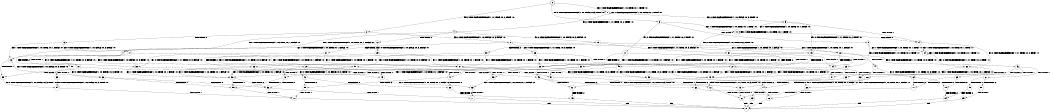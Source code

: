 digraph BCG {
size = "7, 10.5";
center = TRUE;
node [shape = circle];
0 [peripheries = 2];
0 -> 1 [label = "EX !1 !ATOMIC_EXCH_BRANCH (1, +0, TRUE, +0, 1, TRUE) !:0:"];
0 -> 2 [label = "EX !2 !ATOMIC_EXCH_BRANCH (1, +1, TRUE, +0, 2, TRUE) !:0:"];
0 -> 3 [label = "EX !0 !ATOMIC_EXCH_BRANCH (1, +0, FALSE, +0, 3, TRUE) !:0:"];
1 -> 4 [label = "EX !2 !ATOMIC_EXCH_BRANCH (1, +1, TRUE, +0, 2, TRUE) !:0:"];
1 -> 5 [label = "EX !0 !ATOMIC_EXCH_BRANCH (1, +0, FALSE, +0, 3, TRUE) !:0:"];
1 -> 1 [label = "EX !1 !ATOMIC_EXCH_BRANCH (1, +0, TRUE, +0, 1, TRUE) !:0:"];
2 -> 6 [label = "TERMINATE !2"];
2 -> 7 [label = "EX !1 !ATOMIC_EXCH_BRANCH (1, +0, TRUE, +0, 1, FALSE) !:0:"];
2 -> 8 [label = "EX !0 !ATOMIC_EXCH_BRANCH (1, +0, FALSE, +0, 3, FALSE) !:0:"];
3 -> 9 [label = "TERMINATE !0"];
3 -> 10 [label = "EX !1 !ATOMIC_EXCH_BRANCH (1, +0, TRUE, +0, 1, TRUE) !:0:"];
3 -> 11 [label = "EX !2 !ATOMIC_EXCH_BRANCH (1, +1, TRUE, +0, 2, TRUE) !:0:"];
4 -> 12 [label = "TERMINATE !2"];
4 -> 13 [label = "EX !0 !ATOMIC_EXCH_BRANCH (1, +0, FALSE, +0, 3, FALSE) !:0:"];
4 -> 7 [label = "EX !1 !ATOMIC_EXCH_BRANCH (1, +0, TRUE, +0, 1, FALSE) !:0:"];
5 -> 14 [label = "TERMINATE !0"];
5 -> 15 [label = "EX !2 !ATOMIC_EXCH_BRANCH (1, +1, TRUE, +0, 2, TRUE) !:0:"];
5 -> 10 [label = "EX !1 !ATOMIC_EXCH_BRANCH (1, +0, TRUE, +0, 1, TRUE) !:0:"];
6 -> 16 [label = "EX !1 !ATOMIC_EXCH_BRANCH (1, +0, TRUE, +0, 1, FALSE) !:0:"];
6 -> 17 [label = "EX !0 !ATOMIC_EXCH_BRANCH (1, +0, FALSE, +0, 3, FALSE) !:0:"];
7 -> 18 [label = "TERMINATE !1"];
7 -> 19 [label = "TERMINATE !2"];
7 -> 20 [label = "EX !0 !ATOMIC_EXCH_BRANCH (1, +0, FALSE, +0, 3, TRUE) !:0:"];
8 -> 21 [label = "TERMINATE !2"];
8 -> 22 [label = "EX !1 !ATOMIC_EXCH_BRANCH (1, +0, TRUE, +0, 1, FALSE) !:0:"];
8 -> 23 [label = "EX !0 !ATOMIC_EXCH_BRANCH (1, +1, TRUE, +0, 3, FALSE) !:0:"];
9 -> 24 [label = "EX !1 !ATOMIC_EXCH_BRANCH (1, +0, TRUE, +0, 1, TRUE) !:1:"];
9 -> 25 [label = "EX !2 !ATOMIC_EXCH_BRANCH (1, +1, TRUE, +0, 2, TRUE) !:1:"];
10 -> 14 [label = "TERMINATE !0"];
10 -> 15 [label = "EX !2 !ATOMIC_EXCH_BRANCH (1, +1, TRUE, +0, 2, TRUE) !:0:"];
10 -> 10 [label = "EX !1 !ATOMIC_EXCH_BRANCH (1, +0, TRUE, +0, 1, TRUE) !:0:"];
11 -> 26 [label = "TERMINATE !2"];
11 -> 27 [label = "TERMINATE !0"];
11 -> 28 [label = "EX !1 !ATOMIC_EXCH_BRANCH (1, +0, TRUE, +0, 1, FALSE) !:0:"];
12 -> 29 [label = "EX !0 !ATOMIC_EXCH_BRANCH (1, +0, FALSE, +0, 3, FALSE) !:0:"];
12 -> 16 [label = "EX !1 !ATOMIC_EXCH_BRANCH (1, +0, TRUE, +0, 1, FALSE) !:0:"];
13 -> 30 [label = "TERMINATE !2"];
13 -> 22 [label = "EX !1 !ATOMIC_EXCH_BRANCH (1, +0, TRUE, +0, 1, FALSE) !:0:"];
13 -> 31 [label = "EX !0 !ATOMIC_EXCH_BRANCH (1, +1, TRUE, +0, 3, FALSE) !:0:"];
14 -> 32 [label = "EX !2 !ATOMIC_EXCH_BRANCH (1, +1, TRUE, +0, 2, TRUE) !:1:"];
14 -> 24 [label = "EX !1 !ATOMIC_EXCH_BRANCH (1, +0, TRUE, +0, 1, TRUE) !:1:"];
15 -> 33 [label = "TERMINATE !2"];
15 -> 34 [label = "TERMINATE !0"];
15 -> 28 [label = "EX !1 !ATOMIC_EXCH_BRANCH (1, +0, TRUE, +0, 1, FALSE) !:0:"];
16 -> 35 [label = "TERMINATE !1"];
16 -> 36 [label = "EX !0 !ATOMIC_EXCH_BRANCH (1, +0, FALSE, +0, 3, TRUE) !:0:"];
17 -> 37 [label = "EX !1 !ATOMIC_EXCH_BRANCH (1, +0, TRUE, +0, 1, FALSE) !:0:"];
17 -> 38 [label = "EX !0 !ATOMIC_EXCH_BRANCH (1, +1, TRUE, +0, 3, FALSE) !:0:"];
18 -> 39 [label = "TERMINATE !2"];
18 -> 40 [label = "EX !0 !ATOMIC_EXCH_BRANCH (1, +0, FALSE, +0, 3, TRUE) !:0:"];
19 -> 35 [label = "TERMINATE !1"];
19 -> 36 [label = "EX !0 !ATOMIC_EXCH_BRANCH (1, +0, FALSE, +0, 3, TRUE) !:0:"];
20 -> 41 [label = "TERMINATE !1"];
20 -> 42 [label = "TERMINATE !2"];
20 -> 43 [label = "TERMINATE !0"];
21 -> 37 [label = "EX !1 !ATOMIC_EXCH_BRANCH (1, +0, TRUE, +0, 1, FALSE) !:0:"];
21 -> 38 [label = "EX !0 !ATOMIC_EXCH_BRANCH (1, +1, TRUE, +0, 3, FALSE) !:0:"];
22 -> 44 [label = "TERMINATE !1"];
22 -> 45 [label = "TERMINATE !2"];
22 -> 46 [label = "EX !0 !ATOMIC_EXCH_BRANCH (1, +1, TRUE, +0, 3, TRUE) !:0:"];
23 -> 26 [label = "TERMINATE !2"];
23 -> 27 [label = "TERMINATE !0"];
23 -> 28 [label = "EX !1 !ATOMIC_EXCH_BRANCH (1, +0, TRUE, +0, 1, FALSE) !:0:"];
24 -> 32 [label = "EX !2 !ATOMIC_EXCH_BRANCH (1, +1, TRUE, +0, 2, TRUE) !:1:"];
24 -> 24 [label = "EX !1 !ATOMIC_EXCH_BRANCH (1, +0, TRUE, +0, 1, TRUE) !:1:"];
25 -> 47 [label = "TERMINATE !2"];
25 -> 48 [label = "EX !1 !ATOMIC_EXCH_BRANCH (1, +0, TRUE, +0, 1, FALSE) !:1:"];
26 -> 49 [label = "TERMINATE !0"];
26 -> 50 [label = "EX !1 !ATOMIC_EXCH_BRANCH (1, +0, TRUE, +0, 1, FALSE) !:0:"];
27 -> 47 [label = "TERMINATE !2"];
27 -> 48 [label = "EX !1 !ATOMIC_EXCH_BRANCH (1, +0, TRUE, +0, 1, FALSE) !:1:"];
28 -> 41 [label = "TERMINATE !1"];
28 -> 42 [label = "TERMINATE !2"];
28 -> 43 [label = "TERMINATE !0"];
29 -> 37 [label = "EX !1 !ATOMIC_EXCH_BRANCH (1, +0, TRUE, +0, 1, FALSE) !:0:"];
29 -> 51 [label = "EX !0 !ATOMIC_EXCH_BRANCH (1, +1, TRUE, +0, 3, FALSE) !:0:"];
30 -> 37 [label = "EX !1 !ATOMIC_EXCH_BRANCH (1, +0, TRUE, +0, 1, FALSE) !:0:"];
30 -> 51 [label = "EX !0 !ATOMIC_EXCH_BRANCH (1, +1, TRUE, +0, 3, FALSE) !:0:"];
31 -> 33 [label = "TERMINATE !2"];
31 -> 34 [label = "TERMINATE !0"];
31 -> 28 [label = "EX !1 !ATOMIC_EXCH_BRANCH (1, +0, TRUE, +0, 1, FALSE) !:0:"];
32 -> 52 [label = "TERMINATE !2"];
32 -> 48 [label = "EX !1 !ATOMIC_EXCH_BRANCH (1, +0, TRUE, +0, 1, FALSE) !:1:"];
33 -> 53 [label = "TERMINATE !0"];
33 -> 50 [label = "EX !1 !ATOMIC_EXCH_BRANCH (1, +0, TRUE, +0, 1, FALSE) !:0:"];
34 -> 52 [label = "TERMINATE !2"];
34 -> 48 [label = "EX !1 !ATOMIC_EXCH_BRANCH (1, +0, TRUE, +0, 1, FALSE) !:1:"];
35 -> 54 [label = "EX !0 !ATOMIC_EXCH_BRANCH (1, +0, FALSE, +0, 3, TRUE) !:0:"];
36 -> 55 [label = "TERMINATE !1"];
36 -> 56 [label = "TERMINATE !0"];
37 -> 57 [label = "TERMINATE !1"];
37 -> 58 [label = "EX !0 !ATOMIC_EXCH_BRANCH (1, +1, TRUE, +0, 3, TRUE) !:0:"];
38 -> 49 [label = "TERMINATE !0"];
38 -> 50 [label = "EX !1 !ATOMIC_EXCH_BRANCH (1, +0, TRUE, +0, 1, FALSE) !:0:"];
39 -> 54 [label = "EX !0 !ATOMIC_EXCH_BRANCH (1, +0, FALSE, +0, 3, TRUE) !:0:"];
40 -> 59 [label = "TERMINATE !2"];
40 -> 60 [label = "TERMINATE !0"];
41 -> 59 [label = "TERMINATE !2"];
41 -> 60 [label = "TERMINATE !0"];
42 -> 55 [label = "TERMINATE !1"];
42 -> 56 [label = "TERMINATE !0"];
43 -> 61 [label = "TERMINATE !1"];
43 -> 62 [label = "TERMINATE !2"];
44 -> 63 [label = "TERMINATE !2"];
44 -> 64 [label = "EX !0 !ATOMIC_EXCH_BRANCH (1, +1, TRUE, +0, 3, TRUE) !:0:"];
45 -> 57 [label = "TERMINATE !1"];
45 -> 58 [label = "EX !0 !ATOMIC_EXCH_BRANCH (1, +1, TRUE, +0, 3, TRUE) !:0:"];
46 -> 65 [label = "TERMINATE !1"];
46 -> 66 [label = "TERMINATE !2"];
46 -> 67 [label = "TERMINATE !0"];
47 -> 68 [label = "EX !1 !ATOMIC_EXCH_BRANCH (1, +0, TRUE, +0, 1, FALSE) !:1:"];
48 -> 61 [label = "TERMINATE !1"];
48 -> 62 [label = "TERMINATE !2"];
49 -> 69 [label = "EX !1 !ATOMIC_EXCH_BRANCH (1, +0, TRUE, +0, 1, FALSE) !:2:"];
50 -> 55 [label = "TERMINATE !1"];
50 -> 56 [label = "TERMINATE !0"];
51 -> 53 [label = "TERMINATE !0"];
51 -> 50 [label = "EX !1 !ATOMIC_EXCH_BRANCH (1, +0, TRUE, +0, 1, FALSE) !:0:"];
52 -> 68 [label = "EX !1 !ATOMIC_EXCH_BRANCH (1, +0, TRUE, +0, 1, FALSE) !:1:"];
53 -> 69 [label = "EX !1 !ATOMIC_EXCH_BRANCH (1, +0, TRUE, +0, 1, FALSE) !:2:"];
54 -> 70 [label = "TERMINATE !0"];
55 -> 70 [label = "TERMINATE !0"];
56 -> 71 [label = "TERMINATE !1"];
57 -> 72 [label = "EX !0 !ATOMIC_EXCH_BRANCH (1, +1, TRUE, +0, 3, TRUE) !:0:"];
58 -> 73 [label = "TERMINATE !1"];
58 -> 74 [label = "TERMINATE !0"];
59 -> 70 [label = "TERMINATE !0"];
60 -> 75 [label = "TERMINATE !2"];
61 -> 75 [label = "TERMINATE !2"];
62 -> 76 [label = "TERMINATE !1"];
63 -> 72 [label = "EX !0 !ATOMIC_EXCH_BRANCH (1, +1, TRUE, +0, 3, TRUE) !:0:"];
64 -> 77 [label = "TERMINATE !2"];
64 -> 78 [label = "TERMINATE !0"];
65 -> 77 [label = "TERMINATE !2"];
65 -> 78 [label = "TERMINATE !0"];
66 -> 73 [label = "TERMINATE !1"];
66 -> 74 [label = "TERMINATE !0"];
67 -> 79 [label = "TERMINATE !1"];
67 -> 80 [label = "TERMINATE !2"];
68 -> 76 [label = "TERMINATE !1"];
69 -> 71 [label = "TERMINATE !1"];
70 -> 81 [label = "exit"];
71 -> 81 [label = "exit"];
72 -> 82 [label = "TERMINATE !0"];
73 -> 82 [label = "TERMINATE !0"];
74 -> 83 [label = "TERMINATE !1"];
75 -> 81 [label = "exit"];
76 -> 81 [label = "exit"];
77 -> 82 [label = "TERMINATE !0"];
78 -> 84 [label = "TERMINATE !2"];
79 -> 84 [label = "TERMINATE !2"];
80 -> 85 [label = "TERMINATE !1"];
82 -> 81 [label = "exit"];
83 -> 81 [label = "exit"];
84 -> 81 [label = "exit"];
85 -> 81 [label = "exit"];
}
